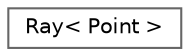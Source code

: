 digraph "Graphical Class Hierarchy"
{
 // LATEX_PDF_SIZE
  bgcolor="transparent";
  edge [fontname=Helvetica,fontsize=10,labelfontname=Helvetica,labelfontsize=10];
  node [fontname=Helvetica,fontsize=10,shape=box,height=0.2,width=0.4];
  rankdir="LR";
  Node0 [label="Ray\< Point \>",height=0.2,width=0.4,color="grey40", fillcolor="white", style="filled",URL="$class_ray.html",tooltip=" "];
}
